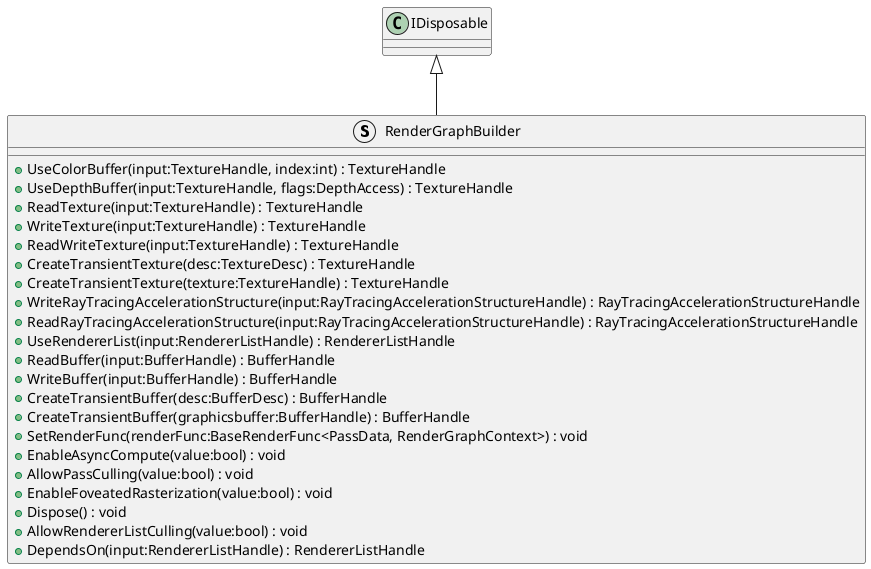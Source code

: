 @startuml
struct RenderGraphBuilder {
    + UseColorBuffer(input:TextureHandle, index:int) : TextureHandle
    + UseDepthBuffer(input:TextureHandle, flags:DepthAccess) : TextureHandle
    + ReadTexture(input:TextureHandle) : TextureHandle
    + WriteTexture(input:TextureHandle) : TextureHandle
    + ReadWriteTexture(input:TextureHandle) : TextureHandle
    + CreateTransientTexture(desc:TextureDesc) : TextureHandle
    + CreateTransientTexture(texture:TextureHandle) : TextureHandle
    + WriteRayTracingAccelerationStructure(input:RayTracingAccelerationStructureHandle) : RayTracingAccelerationStructureHandle
    + ReadRayTracingAccelerationStructure(input:RayTracingAccelerationStructureHandle) : RayTracingAccelerationStructureHandle
    + UseRendererList(input:RendererListHandle) : RendererListHandle
    + ReadBuffer(input:BufferHandle) : BufferHandle
    + WriteBuffer(input:BufferHandle) : BufferHandle
    + CreateTransientBuffer(desc:BufferDesc) : BufferHandle
    + CreateTransientBuffer(graphicsbuffer:BufferHandle) : BufferHandle
    + SetRenderFunc(renderFunc:BaseRenderFunc<PassData, RenderGraphContext>) : void
    + EnableAsyncCompute(value:bool) : void
    + AllowPassCulling(value:bool) : void
    + EnableFoveatedRasterization(value:bool) : void
    + Dispose() : void
    + AllowRendererListCulling(value:bool) : void
    + DependsOn(input:RendererListHandle) : RendererListHandle
}
IDisposable <|-- RenderGraphBuilder
@enduml
